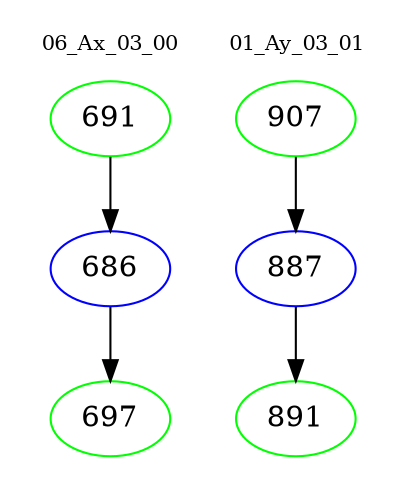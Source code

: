 digraph{
subgraph cluster_0 {
color = white
label = "06_Ax_03_00";
fontsize=10;
T0_691 [label="691", color="green"]
T0_691 -> T0_686 [color="black"]
T0_686 [label="686", color="blue"]
T0_686 -> T0_697 [color="black"]
T0_697 [label="697", color="green"]
}
subgraph cluster_1 {
color = white
label = "01_Ay_03_01";
fontsize=10;
T1_907 [label="907", color="green"]
T1_907 -> T1_887 [color="black"]
T1_887 [label="887", color="blue"]
T1_887 -> T1_891 [color="black"]
T1_891 [label="891", color="green"]
}
}
